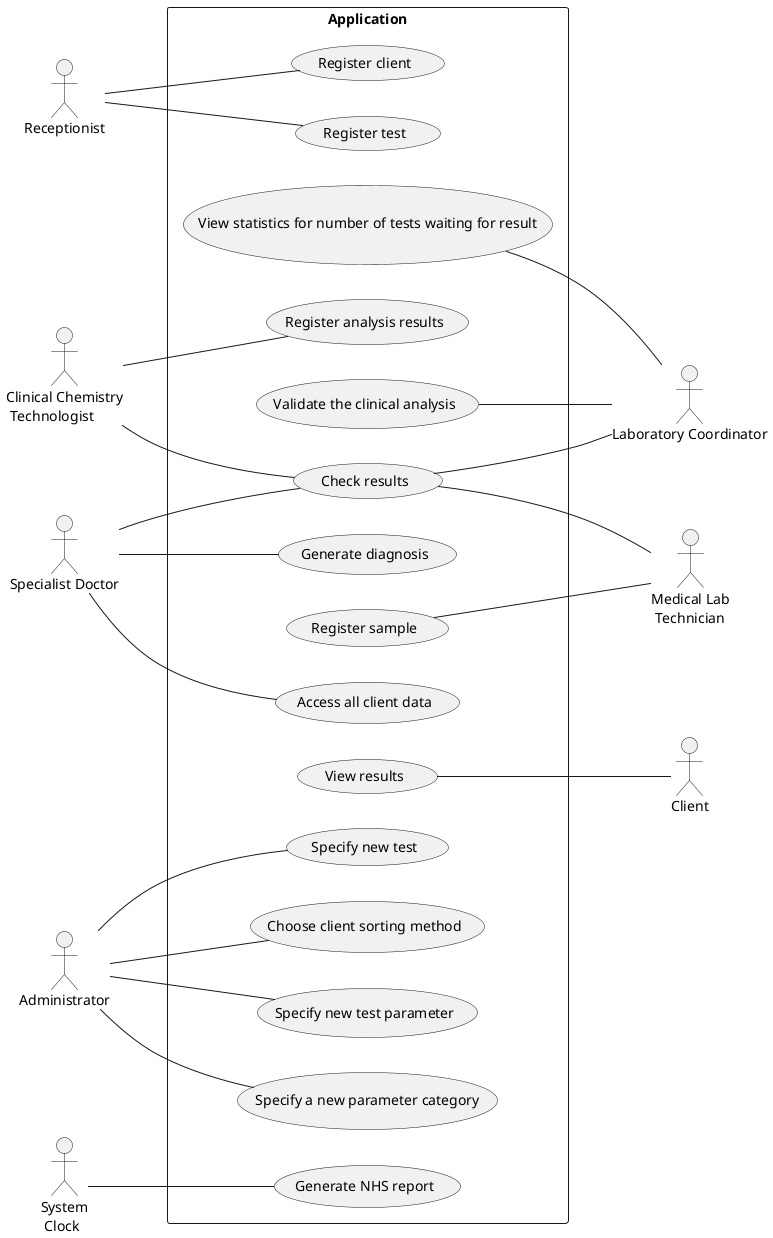 @startuml
'https://plantuml.com/use-case-diagram

left to right direction
skinparam packageStyle rectangle
'Actors
:Receptionist:
:Medical Lab\n Technician: as MLT
:Clinical Chemistry\n Technologist: as CCT
:Specialist Doctor: as Doctor
:Laboratory Coordinator: as LC
:Client:
:Administrator:
:System\n Clock: as Clock

package Application {
    (Register test) as UC1
    (Register client) as UC2
    (Register sample) as UC3
    (Register analysis results) as UC4
    (Generate diagnosis) as UC5
    (Choose client sorting method) as UC6
    (Validate the clinical analysis) as UC7
    (View results) as UC8
    (Check results) as UC9
    (View statistics for number of tests waiting for result) as UC10
    (Access all client data) as UC11
    (Generate NHS report) as UC12
    (Specify new test) as UC13
    (Specify new test parameter) as UC14
    (Specify a new parameter category) as UC15
}

'Use Cases
Receptionist -- UC1
Receptionist -- UC2
UC3 -- MLT
CCT -- UC4
Doctor -- UC5
Administrator -- UC6
UC7 -- LC
UC8 -- Client
UC9 -- MLT
CCT -- UC9
UC9 -- LC
Doctor -- UC9
LC -- UC10
Doctor -- UC11
Clock -- UC12
Administrator -- UC13
Administrator -- UC14
Administrator -- UC15
@enduml